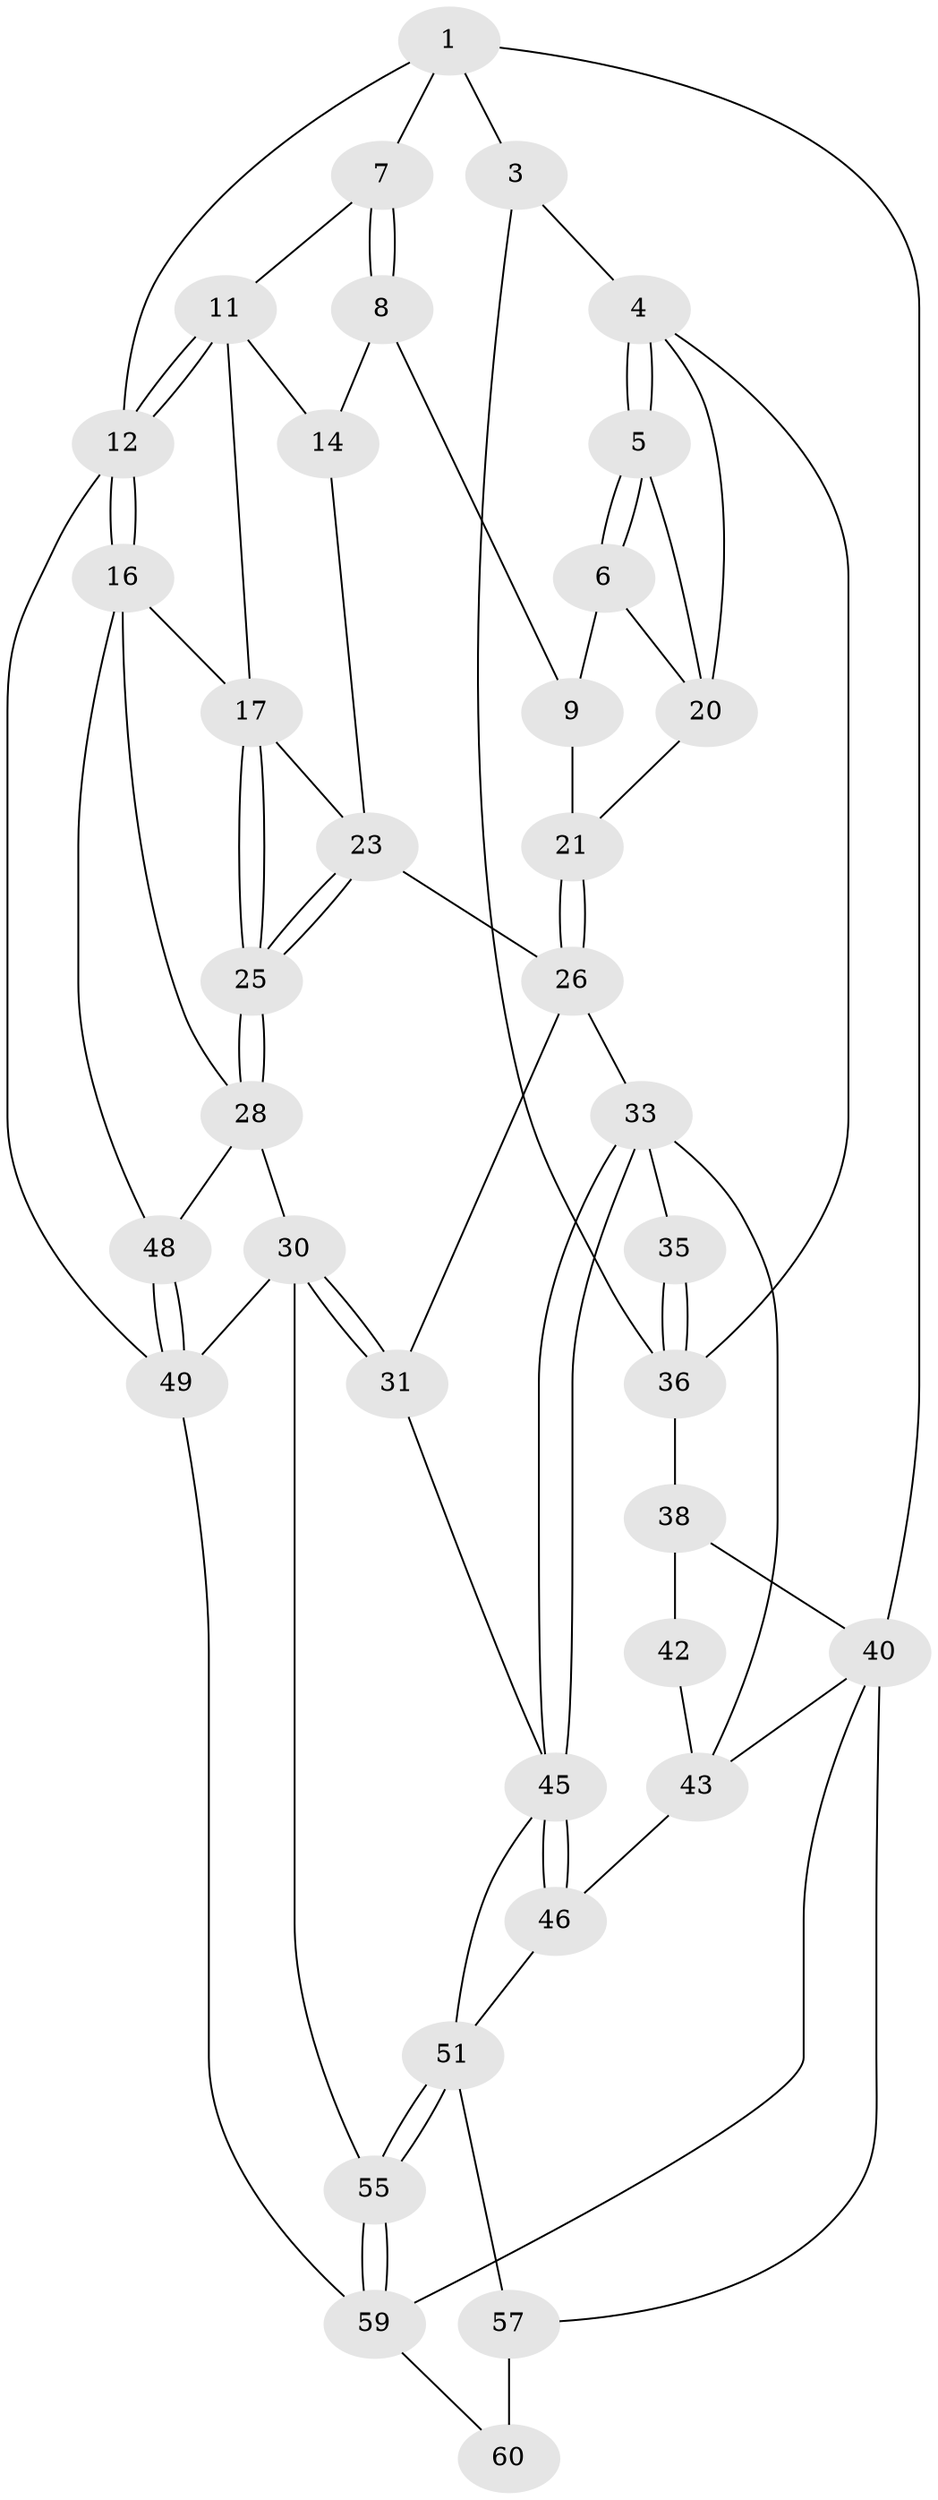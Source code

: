 // original degree distribution, {3: 0.04918032786885246, 5: 0.47540983606557374, 4: 0.2459016393442623, 6: 0.22950819672131148}
// Generated by graph-tools (version 1.1) at 2025/11/02/27/25 16:11:58]
// undirected, 37 vertices, 80 edges
graph export_dot {
graph [start="1"]
  node [color=gray90,style=filled];
  1 [pos="+0.40499665924760053+0",super="+2"];
  3 [pos="+0+0"];
  4 [pos="+0+0",super="+27"];
  5 [pos="+0.3159179530559964+0.09635802224171572"];
  6 [pos="+0.3709737180974754+0",super="+10"];
  7 [pos="+0.5202706482572177+0"];
  8 [pos="+0.5272345186156487+0.014567771166793888",super="+15"];
  9 [pos="+0.4941315985002043+0.05788424419410744",super="+19"];
  11 [pos="+0.8287542536443587+0",super="+13"];
  12 [pos="+1+0"];
  14 [pos="+0.642747789787731+0.15459828512333723"];
  16 [pos="+1+0.08313585529917727",super="+41"];
  17 [pos="+0.9204110801302018+0.170466500670926",super="+18"];
  20 [pos="+0.34420794850974373+0.1632920419082659",super="+22"];
  21 [pos="+0.42355333941874185+0.27743506823385666"];
  23 [pos="+0.7368368896069496+0.280157524389407",super="+24"];
  25 [pos="+0.7980681620689911+0.3139763030271951"];
  26 [pos="+0.5504937457855213+0.35758502264208936",super="+32"];
  28 [pos="+0.8235652322524663+0.35130373226303996",super="+29"];
  30 [pos="+0.6665071523997034+0.6537436286450677",super="+54"];
  31 [pos="+0.6055968698758198+0.6204247297069735"];
  33 [pos="+0.32020314208440787+0.5143175812484938",super="+34"];
  35 [pos="+0.23072208471499306+0.4252273050793556"];
  36 [pos="+0.229455601898553+0.41219609267829055",super="+37"];
  38 [pos="+0+0.4532042806396905",super="+39"];
  40 [pos="+0+1",super="+56"];
  42 [pos="+0.1083814114649899+0.483189909756755",super="+44"];
  43 [pos="+0.10539185227409881+0.693164642588876",super="+47"];
  45 [pos="+0.31102116347673686+0.6620088568472899",super="+50"];
  46 [pos="+0.25905124192269785+0.770281360178522"];
  48 [pos="+1+0.5619632735803839"];
  49 [pos="+1+0.8145576226346043",super="+53"];
  51 [pos="+0.3596900165461123+0.8101658267133858",super="+52"];
  55 [pos="+0.48782400607790893+0.9308454373584579"];
  57 [pos="+0.27332380729937633+0.9074981736762224",super="+58"];
  59 [pos="+0.5096537298457838+1",super="+61"];
  60 [pos="+0.4545635824859033+1"];
  1 -- 7;
  1 -- 40;
  1 -- 3;
  1 -- 12;
  3 -- 4;
  3 -- 36;
  4 -- 5;
  4 -- 5;
  4 -- 36;
  4 -- 20;
  5 -- 6;
  5 -- 6;
  5 -- 20;
  6 -- 9;
  6 -- 20;
  7 -- 8;
  7 -- 8;
  7 -- 11;
  8 -- 9 [weight=2];
  8 -- 14;
  9 -- 21;
  11 -- 12;
  11 -- 12;
  11 -- 14;
  11 -- 17;
  12 -- 16;
  12 -- 16;
  12 -- 49;
  14 -- 23;
  16 -- 17;
  16 -- 48;
  16 -- 28;
  17 -- 25;
  17 -- 25;
  17 -- 23;
  20 -- 21;
  21 -- 26;
  21 -- 26;
  23 -- 25;
  23 -- 25;
  23 -- 26;
  25 -- 28;
  25 -- 28;
  26 -- 33;
  26 -- 31;
  28 -- 48;
  28 -- 30;
  30 -- 31;
  30 -- 31;
  30 -- 49;
  30 -- 55;
  31 -- 45;
  33 -- 45;
  33 -- 45;
  33 -- 43;
  33 -- 35;
  35 -- 36;
  35 -- 36;
  36 -- 38;
  38 -- 42 [weight=2];
  38 -- 40;
  40 -- 59;
  40 -- 57;
  40 -- 43;
  42 -- 43;
  43 -- 46;
  45 -- 46;
  45 -- 46;
  45 -- 51;
  46 -- 51;
  48 -- 49;
  48 -- 49;
  49 -- 59 [weight=2];
  51 -- 55;
  51 -- 55;
  51 -- 57;
  55 -- 59;
  55 -- 59;
  57 -- 60 [weight=2];
  59 -- 60;
}
